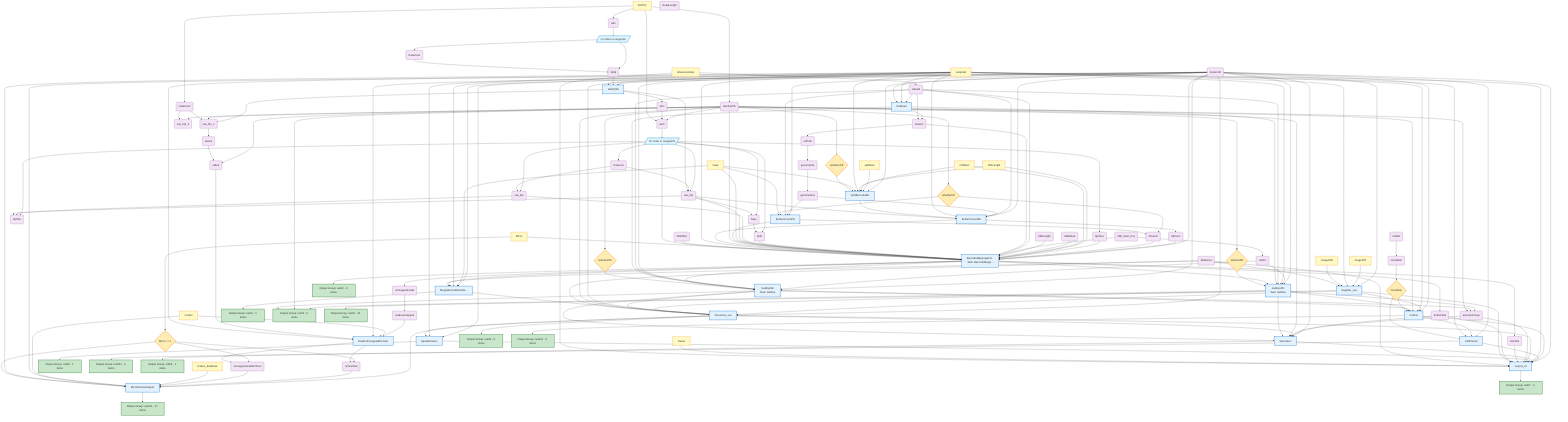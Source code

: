 graph TD
    %% 节点样式定义
    classDef inputNode fill:#fff9c4,stroke:#f57f17,stroke-width:2px,stroke-dasharray: 5 3
    classDef outputNode fill:#c8e6c9,stroke:#2e7d32,stroke-width:2px
    classDef callNode fill:#e3f2fd,stroke:#1976d2,stroke-width:2px
    classDef varNode fill:#f3e5f5,stroke:#7b1fa2,stroke-width:1px
    classDef conditionalNode fill:#ffecb3,stroke:#f57c00,stroke-width:2px
    classDef scatterNode fill:#e1f5fe,stroke:#0288d1,stroke-width:2px

    input_sampleid["sampleid"]
    class input_sampleid inputNode
    input_FASTQ["FASTQ"]
    class input_FASTQ inputNode
    input_mask["mask"]
    class input_mask inputNode
    input_imageTAR["imageTAR"]
    class input_imageTAR inputNode
    input_imageIPR["imageIPR"]
    class input_imageIPR inputNode
    input_splitNum["splitNum"]
    class input_splitNum inputNode
    input_Tissue["Tissue"]
    class input_Tissue inputNode
    input_CIDStart["CIDStart"]
    class input_CIDStart inputNode
    input_CIDLength["CIDLength"]
    class input_CIDLength inputNode
    input_referenceIndex["referenceIndex"]
    class input_referenceIndex inputNode
    input_Micro["Micro"]
    class input_Micro inputNode
    input_hostref["hostref"]
    class input_hostref inputNode
    input_kraken_database["kraken_database"]
    class input_kraken_database inputNode
    var_SlideArea("SlideArea")
    class var_SlideArea varNode
    var_UMI_Start_Pos("UMI_Start_Pos")
    class var_UMI_Start_Pos varNode
    var_UMILength("UMILength")
    class var_UMILength varNode
    var_UMIRead("UMIRead")
    class var_UMIRead varNode
    var_ReadLength("ReadLength")
    class var_ReadLength varNode
    var_Cellbin("Cellbin")
    class var_Cellbin varNode
    var_RMrRNA("RMrRNA")
    class var_RMrRNA varNode
    var_jobn("jobn")
    class var_jobn varNode
    var_whetherPE("whetherPE")
    class var_whetherPE varNode
    var_DoCellbin("DoCellbin")
    class var_DoCellbin varNode
    var_dockerUrl("dockerUrl")
    class var_dockerUrl varNode
    var_indexid("indexid")
    class var_indexid varNode
    var_UMIon("UMIon")
    class var_UMIon varNode
    var_starRef("starRef")
    class var_starRef varNode
    var_DataLine1("DataLine1")
    class var_DataLine1 varNode
    var_SEfq("SEfq")
    class var_SEfq varNode
    var_SEn("SEn")
    class var_SEn varNode
    var_jobN("jobN")
    class var_jobN varNode
    var_refPath("refPath")
    class var_refPath varNode
    var_genomeFile("genomeFile")
    class var_genomeFile varNode
    var_genomeSize("genomeSize")
    class var_genomeSize varNode
    var_PEmem("PEmem")
    class var_PEmem varNode
    var_DataLine("DataLine")
    class var_DataLine varNode
    var_raw_fq1("raw_fq1")
    class var_raw_fq1 varNode
    var_raw_fq2("raw_fq2")
    class var_raw_fq2 varNode
    var_base("base")
    class var_base varNode
    var_slide("slide")
    class var_slide varNode
    var_fq2File("fq2File")
    class var_fq2File varNode
    var_fq2Size("fq2Size")
    class var_fq2Size varNode
    var_SEmem("SEmem")
    class var_SEmem varNode
    var_unmappedreads("unmappedreads")
    class var_unmappedreads varNode
    var_bcStarStat("bcStarStat")
    class var_bcStarStat varNode
    var_annoSummary("annoSummary")
    class var_annoSummary varNode
    var_starStat("starStat")
    class var_starStat varNode
    var_DataLine3("DataLine3")
    class var_DataLine3 varNode
    var_raw_fq1_2("raw_fq1_2")
    class var_raw_fq1_2 varNode
    var_raw_fq2_2("raw_fq2_2")
    class var_raw_fq2_2 varNode
    var_base2("base2")
    class var_base2 varNode
    var_slide2("slide2")
    class var_slide2 varNode
    var_readsunmapped("readsunmapped")
    class var_readsunmapped varNode
    var_unmappedreadsRmhost("unmappedreadsRmhost")
    class var_unmappedreadsRmhost varNode
    var_rmhostStat("rmhostStat")
    class var_rmhostStat varNode
    cond_1{"!whetherPE"}
    class cond_1 conditionalNode
    cond_2{"whetherPE"}
    class cond_2 conditionalNode
    cond_3{"!whetherPE"}
    class cond_3 conditionalNode
    cond_4{"whetherPE"}
    class cond_4 conditionalNode
    cond_5{"Micro == 1"}
    class cond_5 conditionalNode
    cond_6{"DoCellbin"}
    class cond_6 conditionalNode
    scatter_1[/"for index in rangejobn"/]
    class scatter_1 scatterNode
    scatter_2[/"for index in rangejobN"/]
    class scatter_2 scatterNode
    task_RefRead["RefRead"]
    class task_RefRead callNode
    task_SplitBarcodeBin["SplitBarcodeBin"]
    class task_SplitBarcodeBin callNode
    task_GetFQlist["GetFQlist"]
    class task_GetFQlist callNode
    task_BcNumCountPE["BcNumCountPE"]
    class task_BcNumCountPE callNode
    task_BcNumCountSE["BcNumCountSE"]
    class task_BcNumCountSE callNode
    task_BarcodeMappingAndStar["BarcodeMappingAnd...<br/>Task: BarcodeMappi..."]
    class task_BarcodeMappingAndStar callNode
    task_GetExpSE["GetExpSE<br/>Task: GetExp"]
    class task_GetExpSE callNode
    task_GetExpPE["GetExpPE<br/>Task: GetExp"]
    class task_GetExpPE callNode
    task_MergeBarcodeReadsCount["MergeBarcodeReads..."]
    class task_MergeBarcodeReadsCount callNode
    task_Register_vea["Register_vea"]
    class task_Register_vea callNode
    task_TissueCut_vea["TissueCut_vea"]
    class task_TissueCut_vea callNode
    task_ReadsUnmappedRmHost["ReadsUnmappedRmHost"]
    class task_ReadsUnmappedRmHost callNode
    task_MicrobiomeAnalysis["MicrobiomeAnalysis"]
    class task_MicrobiomeAnalysis callNode
    task_SpatialCluster["SpatialCluster"]
    class task_SpatialCluster callNode
    task_CellCut["CellCut"]
    class task_CellCut callNode
    task_CellCluster["CellCluster"]
    class task_CellCluster callNode
    task_Saturation["Saturation"]
    class task_Saturation callNode
    task_Report_v2["Report_v2"]
    class task_Report_v2 callNode
    output_out00["Output Group: out00 - 3 items"]
    class output_out00 outputNode
    output_out01["Output Group: out01 - 1 items"]
    class output_out01 outputNode
    output_out02["Output Group: out02 - 5 items"]
    class output_out02 outputNode
    output_out021["Output Group: out021 - 17 items"]
    class output_out021 outputNode
    output_out03["Output Group: out03 - 13 items"]
    class output_out03 outputNode
    output_out04["Output Group: out04 - 5 items"]
    class output_out04 outputNode
    output_out041["Output Group: out041 - 3 items"]
    class output_out041 outputNode
    output_out05["Output Group: out05 - 1 items"]
    class output_out05 outputNode
    output_out051["Output Group: out051 - 2 items"]
    class output_out051 outputNode
    output_out06["Output Group: out06 - 1 items"]
    class output_out06 outputNode
    output_out07["Output Group: out07 - 2 items"]
    class output_out07 outputNode

    input_FASTQ --> var_jobn
    input_FASTQ --> var_whetherPE
    var_Cellbin --> var_DoCellbin
    input_referenceIndex --> var_indexid
    var_UMI_Start_Pos --> var_UMIon
    var_indexid --> var_starRef
    input_FASTQ --> var_jobN
    var_SEn --> var_jobN
    var_whetherPE --> var_jobN
    var_starRef --> var_refPath
    var_refPath --> var_genomeFile
    var_genomeFile --> var_genomeSize
    var_whetherPE --> var_annoSummary
    input_FASTQ --> var_DataLine3
    var_DataLine3 --> var_raw_fq1_2
    var_whetherPE --> var_raw_fq1_2
    var_DataLine3 --> var_raw_fq2_2
    var_whetherPE --> var_raw_fq2_2
    var_raw_fq1_2 --> var_base2
    var_base2 --> var_slide2
    var_whetherPE --> var_slide2
    var_unmappedreads --> var_readsunmapped
    task_RefRead --> var_starRef
    task_GetFQlist --> var_SEn
    task_BcNumCountPE --> var_PEmem
    task_GetFQlist --> var_raw_fq1
    task_BcNumCountSE --> var_SEmem
    task_BarcodeMappingAndStar --> var_unmappedreads
    task_BarcodeMappingAndStar --> var_bcStarStat
    task_GetExpSE --> var_annoSummary
    task_GetExpPE --> var_annoSummary
    task_BarcodeMappingAndStar --> var_starStat
    task_GetFQlist --> var_raw_fq1_2
    task_ReadsUnmappedRmHost --> var_unmappedreadsRmhost
    task_ReadsUnmappedRmHost --> var_rmhostStat
    var_DataLine1 --> var_SEfq
    var_DataLine --> var_raw_fq1
    var_DataLine --> var_raw_fq2
    var_raw_fq1 --> var_base
    var_base --> var_slide
    var_raw_fq1 --> var_fq2File
    var_raw_fq2 --> var_fq2File
    var_whetherPE --> cond_1
    var_whetherPE --> cond_2
    var_whetherPE --> cond_3
    var_whetherPE --> cond_4
    input_Micro --> cond_5
    var_DoCellbin --> cond_6
    var_jobn --> scatter_1
    var_jobN --> scatter_2
    cond_1 --> task_SplitBarcodeBin
    cond_2 --> task_BcNumCountPE
    cond_2 --> var_PEmem
    cond_3 --> task_GetExpSE
    cond_4 --> task_GetExpPE
    cond_5 --> var_unmappedreadsRmhost
    cond_5 --> var_rmhostStat
    cond_5 --> task_MicrobiomeAnalysis
    cond_6 --> task_CellCut
    cond_6 --> task_CellCluster
    scatter_1 --> var_DataLine1
    scatter_1 --> var_SEfq
    scatter_2 --> var_DataLine
    scatter_2 --> var_raw_fq1
    scatter_2 --> var_raw_fq2
    scatter_2 --> var_base
    scatter_2 --> var_slide
    scatter_2 --> var_fq2File
    scatter_2 --> var_fq2Size
    scatter_2 --> task_BarcodeMappingAndStar
    var_dockerUrl --> task_RefRead
    input_sampleid --> task_RefRead
    var_indexid --> task_RefRead
    input_mask --> task_SplitBarcodeBin
    input_sampleid --> task_SplitBarcodeBin
    input_CIDLength --> task_SplitBarcodeBin
    input_CIDStart --> task_SplitBarcodeBin
    input_splitNum --> task_SplitBarcodeBin
    var_dockerUrl --> task_SplitBarcodeBin
    input_sampleid --> task_GetFQlist
    var_SEfq --> task_GetFQlist
    var_dockerUrl --> task_GetFQlist
    input_mask --> task_BcNumCountPE
    var_indexid --> task_BcNumCountPE
    var_genomeSize --> task_BcNumCountPE
    var_dockerUrl --> task_BcNumCountPE
    var_raw_fq1 --> task_BcNumCountSE
    task_SplitBarcodeBin --> task_BcNumCountSE
    input_sampleid --> task_BcNumCountSE
    var_indexid --> task_BcNumCountSE
    var_genomeSize --> task_BcNumCountSE
    var_dockerUrl --> task_BcNumCountSE
    var_RMrRNA --> task_BarcodeMappingAndStar
    input_Micro --> task_BarcodeMappingAndStar
    input_sampleid --> task_BarcodeMappingAndStar
    task_BcNumCountSE --> task_BarcodeMappingAndStar
    var_whetherPE --> task_BarcodeMappingAndStar
    task_BcNumCountPE --> task_BarcodeMappingAndStar
    input_mask --> task_BarcodeMappingAndStar
    var_raw_fq1 --> task_BarcodeMappingAndStar
    var_raw_fq2 --> task_BarcodeMappingAndStar
    var_slide --> task_BarcodeMappingAndStar
    var_starRef --> task_BarcodeMappingAndStar
    var_indexid --> task_BarcodeMappingAndStar
    var_UMI_Start_Pos --> task_BarcodeMappingAndStar
    var_UMILength --> task_BarcodeMappingAndStar
    var_UMIRead --> task_BarcodeMappingAndStar
    input_CIDStart --> task_BarcodeMappingAndStar
    input_CIDLength --> task_BarcodeMappingAndStar
    var_fq2Size --> task_BarcodeMappingAndStar
    var_PEmem --> task_BarcodeMappingAndStar
    var_SEmem --> task_BarcodeMappingAndStar
    var_dockerUrl --> task_BarcodeMappingAndStar
    task_BarcodeMappingAndStar --> task_GetExpSE
    task_RefRead --> task_GetExpSE
    var_indexid --> task_GetExpSE
    input_sampleid --> task_GetExpSE
    var_UMIon --> task_GetExpSE
    var_dockerUrl --> task_GetExpSE
    task_BarcodeMappingAndStar --> task_GetExpPE
    task_RefRead --> task_GetExpPE
    var_indexid --> task_GetExpPE
    input_sampleid --> task_GetExpPE
    var_UMIon --> task_GetExpPE
    var_dockerUrl --> task_GetExpPE
    var_SlideArea --> task_MergeBarcodeReadsCount
    task_BarcodeMappingAndStar --> task_MergeBarcodeReadsCount
    input_sampleid --> task_MergeBarcodeReadsCount
    input_mask --> task_MergeBarcodeReadsCount
    var_dockerUrl --> task_MergeBarcodeReadsCount
    var_SlideArea --> task_Register_vea
    input_imageTAR --> task_Register_vea
    input_sampleid --> task_Register_vea
    input_imageIPR --> task_Register_vea
    var_dockerUrl --> task_Register_vea
    var_SlideArea --> task_TissueCut_vea
    task_GetExpPE --> task_TissueCut_vea
    task_GetExpSE --> task_TissueCut_vea
    var_whetherPE --> task_TissueCut_vea
    task_MergeBarcodeReadsCount --> task_TissueCut_vea
    input_sampleid --> task_TissueCut_vea
    task_Register_vea --> task_TissueCut_vea
    var_dockerUrl --> task_TissueCut_vea
    input_sampleid --> task_ReadsUnmappedRmHost
    var_slide2 --> task_ReadsUnmappedRmHost
    var_dockerUrl --> task_ReadsUnmappedRmHost
    input_hostref --> task_ReadsUnmappedRmHost
    var_readsunmapped --> task_ReadsUnmappedRmHost
    input_sampleid --> task_MicrobiomeAnalysis
    var_dockerUrl --> task_MicrobiomeAnalysis
    input_hostref --> task_MicrobiomeAnalysis
    input_kraken_database --> task_MicrobiomeAnalysis
    var_unmappedreadsRmhost --> task_MicrobiomeAnalysis
    var_rmhostStat --> task_MicrobiomeAnalysis
    task_TissueCut_vea --> task_MicrobiomeAnalysis
    task_TissueCut_vea --> task_SpatialCluster
    input_sampleid --> task_SpatialCluster
    var_dockerUrl --> task_SpatialCluster
    task_GetExpPE --> task_CellCut
    task_GetExpSE --> task_CellCut
    var_whetherPE --> task_CellCut
    input_sampleid --> task_CellCut
    task_Register_vea --> task_CellCut
    var_dockerUrl --> task_CellCut
    input_sampleid --> task_CellCluster
    task_CellCut --> task_CellCluster
    var_dockerUrl --> task_CellCluster
    task_GetExpSE --> task_Saturation
    task_GetExpPE --> task_Saturation
    var_whetherPE --> task_Saturation
    task_TissueCut_vea --> task_Saturation
    var_annoSummary --> task_Saturation
    var_bcStarStat --> task_Saturation
    var_dockerUrl --> task_Saturation
    input_referenceIndex --> task_Report_v2
    input_Tissue --> task_Report_v2
    var_SlideArea --> task_Report_v2
    task_Register_vea --> task_Report_v2
    var_bcStarStat --> task_Report_v2
    var_starStat --> task_Report_v2
    var_annoSummary --> task_Report_v2
    task_TissueCut_vea --> task_Report_v2
    task_SpatialCluster --> task_Report_v2
    task_Saturation --> task_Report_v2
    input_sampleid --> task_Report_v2
    task_CellCut --> task_Report_v2
    task_CellCluster --> task_Report_v2
    var_dockerUrl --> task_Report_v2
    task_BarcodeMappingAndStar --> output_out00
    task_MergeBarcodeReadsCount --> output_out01
    task_GetExpSE --> output_out02
    var_whetherPE --> output_out02
    task_GetExpPE --> output_out02
    task_MicrobiomeAnalysis --> output_out021
    task_Register_vea --> output_out03
    task_TissueCut_vea --> output_out04
    task_CellCut --> output_out041
    task_SpatialCluster --> output_out05
    task_CellCluster --> output_out051
    task_Saturation --> output_out06
    task_Report_v2 --> output_out07